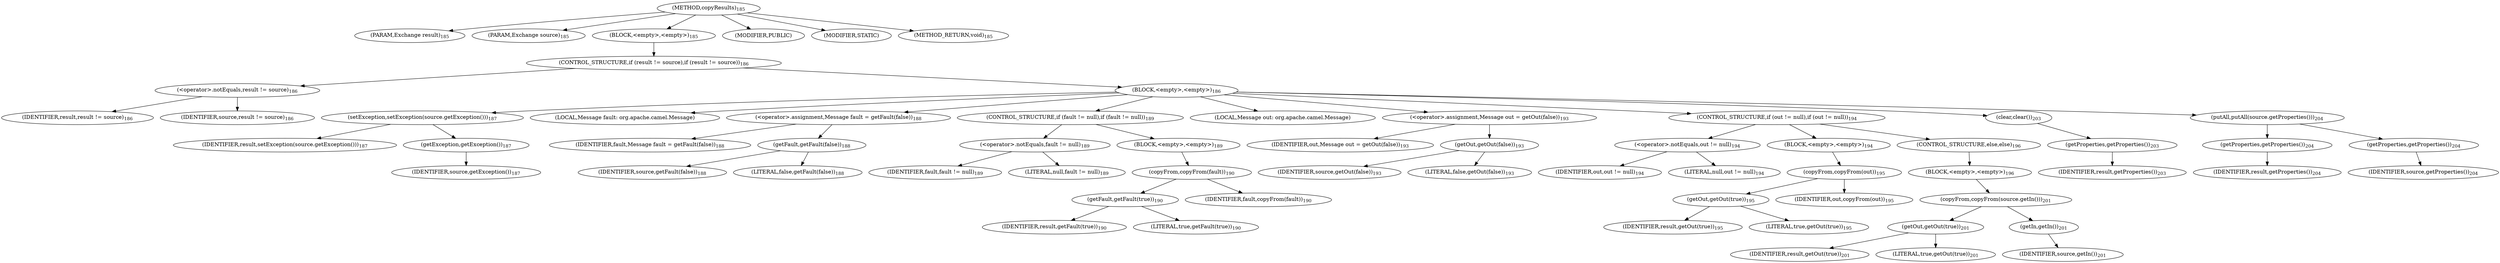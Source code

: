 digraph "copyResults" {  
"338" [label = <(METHOD,copyResults)<SUB>185</SUB>> ]
"339" [label = <(PARAM,Exchange result)<SUB>185</SUB>> ]
"340" [label = <(PARAM,Exchange source)<SUB>185</SUB>> ]
"341" [label = <(BLOCK,&lt;empty&gt;,&lt;empty&gt;)<SUB>185</SUB>> ]
"342" [label = <(CONTROL_STRUCTURE,if (result != source),if (result != source))<SUB>186</SUB>> ]
"343" [label = <(&lt;operator&gt;.notEquals,result != source)<SUB>186</SUB>> ]
"344" [label = <(IDENTIFIER,result,result != source)<SUB>186</SUB>> ]
"345" [label = <(IDENTIFIER,source,result != source)<SUB>186</SUB>> ]
"346" [label = <(BLOCK,&lt;empty&gt;,&lt;empty&gt;)<SUB>186</SUB>> ]
"347" [label = <(setException,setException(source.getException()))<SUB>187</SUB>> ]
"348" [label = <(IDENTIFIER,result,setException(source.getException()))<SUB>187</SUB>> ]
"349" [label = <(getException,getException())<SUB>187</SUB>> ]
"350" [label = <(IDENTIFIER,source,getException())<SUB>187</SUB>> ]
"351" [label = <(LOCAL,Message fault: org.apache.camel.Message)> ]
"352" [label = <(&lt;operator&gt;.assignment,Message fault = getFault(false))<SUB>188</SUB>> ]
"353" [label = <(IDENTIFIER,fault,Message fault = getFault(false))<SUB>188</SUB>> ]
"354" [label = <(getFault,getFault(false))<SUB>188</SUB>> ]
"355" [label = <(IDENTIFIER,source,getFault(false))<SUB>188</SUB>> ]
"356" [label = <(LITERAL,false,getFault(false))<SUB>188</SUB>> ]
"357" [label = <(CONTROL_STRUCTURE,if (fault != null),if (fault != null))<SUB>189</SUB>> ]
"358" [label = <(&lt;operator&gt;.notEquals,fault != null)<SUB>189</SUB>> ]
"359" [label = <(IDENTIFIER,fault,fault != null)<SUB>189</SUB>> ]
"360" [label = <(LITERAL,null,fault != null)<SUB>189</SUB>> ]
"361" [label = <(BLOCK,&lt;empty&gt;,&lt;empty&gt;)<SUB>189</SUB>> ]
"362" [label = <(copyFrom,copyFrom(fault))<SUB>190</SUB>> ]
"363" [label = <(getFault,getFault(true))<SUB>190</SUB>> ]
"364" [label = <(IDENTIFIER,result,getFault(true))<SUB>190</SUB>> ]
"365" [label = <(LITERAL,true,getFault(true))<SUB>190</SUB>> ]
"366" [label = <(IDENTIFIER,fault,copyFrom(fault))<SUB>190</SUB>> ]
"367" [label = <(LOCAL,Message out: org.apache.camel.Message)> ]
"368" [label = <(&lt;operator&gt;.assignment,Message out = getOut(false))<SUB>193</SUB>> ]
"369" [label = <(IDENTIFIER,out,Message out = getOut(false))<SUB>193</SUB>> ]
"370" [label = <(getOut,getOut(false))<SUB>193</SUB>> ]
"371" [label = <(IDENTIFIER,source,getOut(false))<SUB>193</SUB>> ]
"372" [label = <(LITERAL,false,getOut(false))<SUB>193</SUB>> ]
"373" [label = <(CONTROL_STRUCTURE,if (out != null),if (out != null))<SUB>194</SUB>> ]
"374" [label = <(&lt;operator&gt;.notEquals,out != null)<SUB>194</SUB>> ]
"375" [label = <(IDENTIFIER,out,out != null)<SUB>194</SUB>> ]
"376" [label = <(LITERAL,null,out != null)<SUB>194</SUB>> ]
"377" [label = <(BLOCK,&lt;empty&gt;,&lt;empty&gt;)<SUB>194</SUB>> ]
"378" [label = <(copyFrom,copyFrom(out))<SUB>195</SUB>> ]
"379" [label = <(getOut,getOut(true))<SUB>195</SUB>> ]
"380" [label = <(IDENTIFIER,result,getOut(true))<SUB>195</SUB>> ]
"381" [label = <(LITERAL,true,getOut(true))<SUB>195</SUB>> ]
"382" [label = <(IDENTIFIER,out,copyFrom(out))<SUB>195</SUB>> ]
"383" [label = <(CONTROL_STRUCTURE,else,else)<SUB>196</SUB>> ]
"384" [label = <(BLOCK,&lt;empty&gt;,&lt;empty&gt;)<SUB>196</SUB>> ]
"385" [label = <(copyFrom,copyFrom(source.getIn()))<SUB>201</SUB>> ]
"386" [label = <(getOut,getOut(true))<SUB>201</SUB>> ]
"387" [label = <(IDENTIFIER,result,getOut(true))<SUB>201</SUB>> ]
"388" [label = <(LITERAL,true,getOut(true))<SUB>201</SUB>> ]
"389" [label = <(getIn,getIn())<SUB>201</SUB>> ]
"390" [label = <(IDENTIFIER,source,getIn())<SUB>201</SUB>> ]
"391" [label = <(clear,clear())<SUB>203</SUB>> ]
"392" [label = <(getProperties,getProperties())<SUB>203</SUB>> ]
"393" [label = <(IDENTIFIER,result,getProperties())<SUB>203</SUB>> ]
"394" [label = <(putAll,putAll(source.getProperties()))<SUB>204</SUB>> ]
"395" [label = <(getProperties,getProperties())<SUB>204</SUB>> ]
"396" [label = <(IDENTIFIER,result,getProperties())<SUB>204</SUB>> ]
"397" [label = <(getProperties,getProperties())<SUB>204</SUB>> ]
"398" [label = <(IDENTIFIER,source,getProperties())<SUB>204</SUB>> ]
"399" [label = <(MODIFIER,PUBLIC)> ]
"400" [label = <(MODIFIER,STATIC)> ]
"401" [label = <(METHOD_RETURN,void)<SUB>185</SUB>> ]
  "338" -> "339" 
  "338" -> "340" 
  "338" -> "341" 
  "338" -> "399" 
  "338" -> "400" 
  "338" -> "401" 
  "341" -> "342" 
  "342" -> "343" 
  "342" -> "346" 
  "343" -> "344" 
  "343" -> "345" 
  "346" -> "347" 
  "346" -> "351" 
  "346" -> "352" 
  "346" -> "357" 
  "346" -> "367" 
  "346" -> "368" 
  "346" -> "373" 
  "346" -> "391" 
  "346" -> "394" 
  "347" -> "348" 
  "347" -> "349" 
  "349" -> "350" 
  "352" -> "353" 
  "352" -> "354" 
  "354" -> "355" 
  "354" -> "356" 
  "357" -> "358" 
  "357" -> "361" 
  "358" -> "359" 
  "358" -> "360" 
  "361" -> "362" 
  "362" -> "363" 
  "362" -> "366" 
  "363" -> "364" 
  "363" -> "365" 
  "368" -> "369" 
  "368" -> "370" 
  "370" -> "371" 
  "370" -> "372" 
  "373" -> "374" 
  "373" -> "377" 
  "373" -> "383" 
  "374" -> "375" 
  "374" -> "376" 
  "377" -> "378" 
  "378" -> "379" 
  "378" -> "382" 
  "379" -> "380" 
  "379" -> "381" 
  "383" -> "384" 
  "384" -> "385" 
  "385" -> "386" 
  "385" -> "389" 
  "386" -> "387" 
  "386" -> "388" 
  "389" -> "390" 
  "391" -> "392" 
  "392" -> "393" 
  "394" -> "395" 
  "394" -> "397" 
  "395" -> "396" 
  "397" -> "398" 
}
